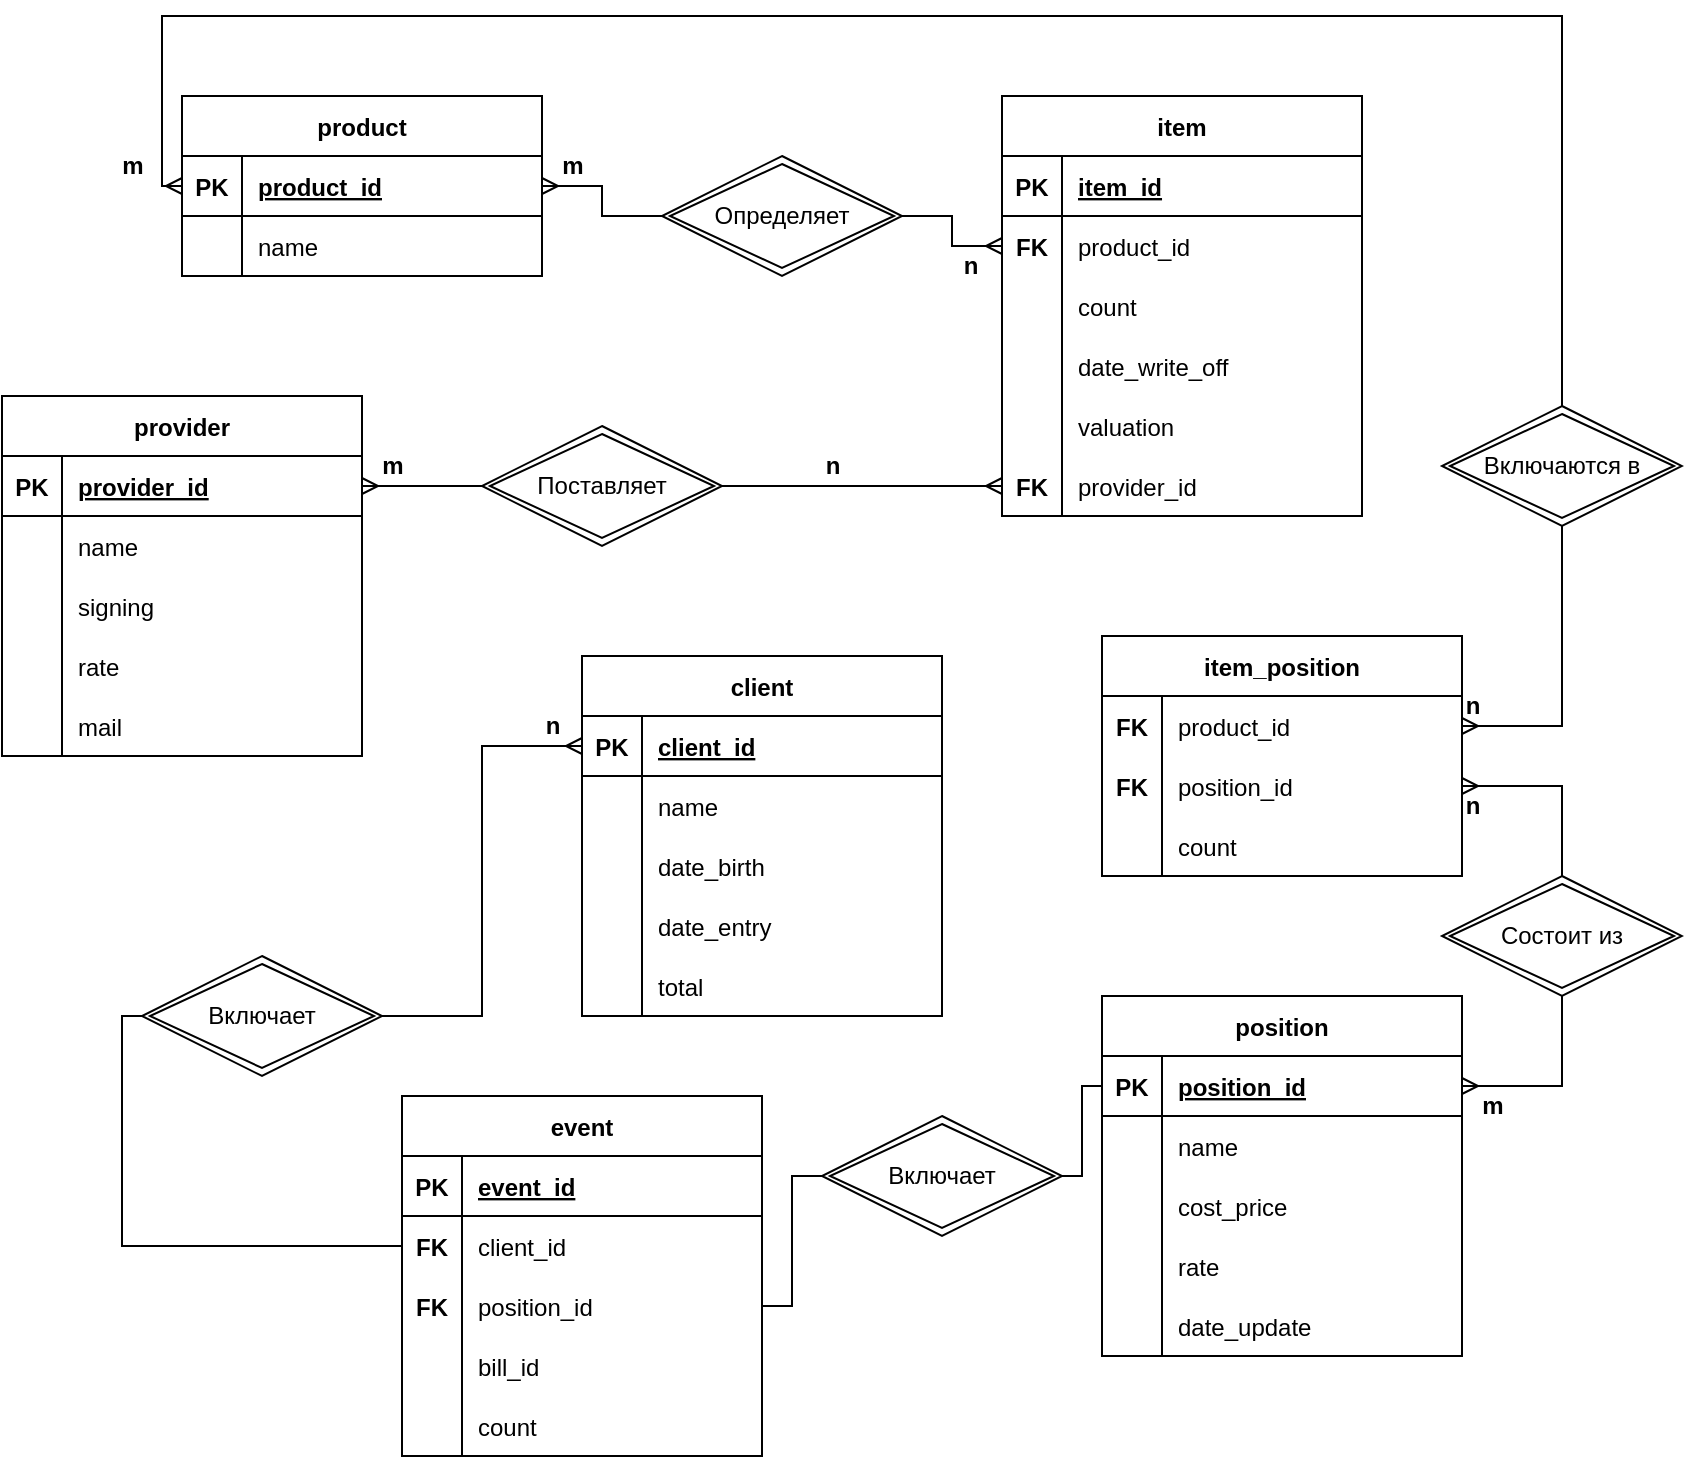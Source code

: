 <mxfile>
    <diagram id="bQkOcbo1eUhBRMFsXfdL" name="Страница 1">
        <mxGraphModel dx="1871" dy="771" grid="1" gridSize="10" guides="1" tooltips="1" connect="1" arrows="1" fold="1" page="1" pageScale="1" pageWidth="827" pageHeight="1169" math="0" shadow="0">
            <root>
                <mxCell id="0"/>
                <mxCell id="1" parent="0"/>
                <mxCell id="TLGC3MU0jZzJKpCpIA_z-28" value="provider" style="shape=table;startSize=30;container=1;collapsible=1;childLayout=tableLayout;fixedRows=1;rowLines=0;fontStyle=1;align=center;resizeLast=1;" parent="1" vertex="1">
                    <mxGeometry x="-70" y="490" width="180" height="180" as="geometry">
                        <mxRectangle x="110" y="340" width="100" height="30" as="alternateBounds"/>
                    </mxGeometry>
                </mxCell>
                <mxCell id="TLGC3MU0jZzJKpCpIA_z-29" value="" style="shape=partialRectangle;collapsible=0;dropTarget=0;pointerEvents=0;fillColor=none;top=0;left=0;bottom=1;right=0;points=[[0,0.5],[1,0.5]];portConstraint=eastwest;" parent="TLGC3MU0jZzJKpCpIA_z-28" vertex="1">
                    <mxGeometry y="30" width="180" height="30" as="geometry"/>
                </mxCell>
                <mxCell id="TLGC3MU0jZzJKpCpIA_z-30" value="PK" style="shape=partialRectangle;connectable=0;fillColor=none;top=0;left=0;bottom=0;right=0;fontStyle=1;overflow=hidden;" parent="TLGC3MU0jZzJKpCpIA_z-29" vertex="1">
                    <mxGeometry width="30" height="30" as="geometry">
                        <mxRectangle width="30" height="30" as="alternateBounds"/>
                    </mxGeometry>
                </mxCell>
                <mxCell id="TLGC3MU0jZzJKpCpIA_z-31" value="provider_id" style="shape=partialRectangle;connectable=0;fillColor=none;top=0;left=0;bottom=0;right=0;align=left;spacingLeft=6;fontStyle=5;overflow=hidden;" parent="TLGC3MU0jZzJKpCpIA_z-29" vertex="1">
                    <mxGeometry x="30" width="150" height="30" as="geometry">
                        <mxRectangle width="150" height="30" as="alternateBounds"/>
                    </mxGeometry>
                </mxCell>
                <mxCell id="TLGC3MU0jZzJKpCpIA_z-32" value="" style="shape=partialRectangle;collapsible=0;dropTarget=0;pointerEvents=0;fillColor=none;top=0;left=0;bottom=0;right=0;points=[[0,0.5],[1,0.5]];portConstraint=eastwest;" parent="TLGC3MU0jZzJKpCpIA_z-28" vertex="1">
                    <mxGeometry y="60" width="180" height="30" as="geometry"/>
                </mxCell>
                <mxCell id="TLGC3MU0jZzJKpCpIA_z-33" value="" style="shape=partialRectangle;connectable=0;fillColor=none;top=0;left=0;bottom=0;right=0;editable=1;overflow=hidden;" parent="TLGC3MU0jZzJKpCpIA_z-32" vertex="1">
                    <mxGeometry width="30" height="30" as="geometry">
                        <mxRectangle width="30" height="30" as="alternateBounds"/>
                    </mxGeometry>
                </mxCell>
                <mxCell id="TLGC3MU0jZzJKpCpIA_z-34" value="name" style="shape=partialRectangle;connectable=0;fillColor=none;top=0;left=0;bottom=0;right=0;align=left;spacingLeft=6;overflow=hidden;" parent="TLGC3MU0jZzJKpCpIA_z-32" vertex="1">
                    <mxGeometry x="30" width="150" height="30" as="geometry">
                        <mxRectangle width="150" height="30" as="alternateBounds"/>
                    </mxGeometry>
                </mxCell>
                <mxCell id="TLGC3MU0jZzJKpCpIA_z-35" value="" style="shape=partialRectangle;collapsible=0;dropTarget=0;pointerEvents=0;fillColor=none;top=0;left=0;bottom=0;right=0;points=[[0,0.5],[1,0.5]];portConstraint=eastwest;" parent="TLGC3MU0jZzJKpCpIA_z-28" vertex="1">
                    <mxGeometry y="90" width="180" height="30" as="geometry"/>
                </mxCell>
                <mxCell id="TLGC3MU0jZzJKpCpIA_z-36" value="" style="shape=partialRectangle;connectable=0;fillColor=none;top=0;left=0;bottom=0;right=0;editable=1;overflow=hidden;" parent="TLGC3MU0jZzJKpCpIA_z-35" vertex="1">
                    <mxGeometry width="30" height="30" as="geometry">
                        <mxRectangle width="30" height="30" as="alternateBounds"/>
                    </mxGeometry>
                </mxCell>
                <mxCell id="TLGC3MU0jZzJKpCpIA_z-37" value="signing" style="shape=partialRectangle;connectable=0;fillColor=none;top=0;left=0;bottom=0;right=0;align=left;spacingLeft=6;overflow=hidden;" parent="TLGC3MU0jZzJKpCpIA_z-35" vertex="1">
                    <mxGeometry x="30" width="150" height="30" as="geometry">
                        <mxRectangle width="150" height="30" as="alternateBounds"/>
                    </mxGeometry>
                </mxCell>
                <mxCell id="TLGC3MU0jZzJKpCpIA_z-38" style="shape=partialRectangle;collapsible=0;dropTarget=0;pointerEvents=0;fillColor=none;top=0;left=0;bottom=0;right=0;points=[[0,0.5],[1,0.5]];portConstraint=eastwest;" parent="TLGC3MU0jZzJKpCpIA_z-28" vertex="1">
                    <mxGeometry y="120" width="180" height="30" as="geometry"/>
                </mxCell>
                <mxCell id="TLGC3MU0jZzJKpCpIA_z-39" style="shape=partialRectangle;connectable=0;fillColor=none;top=0;left=0;bottom=0;right=0;editable=1;overflow=hidden;" parent="TLGC3MU0jZzJKpCpIA_z-38" vertex="1">
                    <mxGeometry width="30" height="30" as="geometry">
                        <mxRectangle width="30" height="30" as="alternateBounds"/>
                    </mxGeometry>
                </mxCell>
                <mxCell id="TLGC3MU0jZzJKpCpIA_z-40" value="rate" style="shape=partialRectangle;connectable=0;fillColor=none;top=0;left=0;bottom=0;right=0;align=left;spacingLeft=6;overflow=hidden;" parent="TLGC3MU0jZzJKpCpIA_z-38" vertex="1">
                    <mxGeometry x="30" width="150" height="30" as="geometry">
                        <mxRectangle width="150" height="30" as="alternateBounds"/>
                    </mxGeometry>
                </mxCell>
                <mxCell id="TLGC3MU0jZzJKpCpIA_z-41" value="" style="shape=partialRectangle;collapsible=0;dropTarget=0;pointerEvents=0;fillColor=none;top=0;left=0;bottom=0;right=0;points=[[0,0.5],[1,0.5]];portConstraint=eastwest;" parent="TLGC3MU0jZzJKpCpIA_z-28" vertex="1">
                    <mxGeometry y="150" width="180" height="30" as="geometry"/>
                </mxCell>
                <mxCell id="TLGC3MU0jZzJKpCpIA_z-42" value="" style="shape=partialRectangle;connectable=0;fillColor=none;top=0;left=0;bottom=0;right=0;editable=1;overflow=hidden;" parent="TLGC3MU0jZzJKpCpIA_z-41" vertex="1">
                    <mxGeometry width="30" height="30" as="geometry">
                        <mxRectangle width="30" height="30" as="alternateBounds"/>
                    </mxGeometry>
                </mxCell>
                <mxCell id="TLGC3MU0jZzJKpCpIA_z-43" value="mail" style="shape=partialRectangle;connectable=0;fillColor=none;top=0;left=0;bottom=0;right=0;align=left;spacingLeft=6;overflow=hidden;" parent="TLGC3MU0jZzJKpCpIA_z-41" vertex="1">
                    <mxGeometry x="30" width="150" height="30" as="geometry">
                        <mxRectangle width="150" height="30" as="alternateBounds"/>
                    </mxGeometry>
                </mxCell>
                <mxCell id="TLGC3MU0jZzJKpCpIA_z-63" value="item" style="shape=table;startSize=30;container=1;collapsible=1;childLayout=tableLayout;fixedRows=1;rowLines=0;fontStyle=1;align=center;resizeLast=1;" parent="1" vertex="1">
                    <mxGeometry x="430" y="340" width="180" height="210" as="geometry">
                        <mxRectangle x="110" y="340" width="100" height="30" as="alternateBounds"/>
                    </mxGeometry>
                </mxCell>
                <mxCell id="TLGC3MU0jZzJKpCpIA_z-64" value="" style="shape=partialRectangle;collapsible=0;dropTarget=0;pointerEvents=0;fillColor=none;top=0;left=0;bottom=1;right=0;points=[[0,0.5],[1,0.5]];portConstraint=eastwest;" parent="TLGC3MU0jZzJKpCpIA_z-63" vertex="1">
                    <mxGeometry y="30" width="180" height="30" as="geometry"/>
                </mxCell>
                <mxCell id="TLGC3MU0jZzJKpCpIA_z-65" value="PK" style="shape=partialRectangle;connectable=0;fillColor=none;top=0;left=0;bottom=0;right=0;fontStyle=1;overflow=hidden;" parent="TLGC3MU0jZzJKpCpIA_z-64" vertex="1">
                    <mxGeometry width="30" height="30" as="geometry">
                        <mxRectangle width="30" height="30" as="alternateBounds"/>
                    </mxGeometry>
                </mxCell>
                <mxCell id="TLGC3MU0jZzJKpCpIA_z-66" value="item_id" style="shape=partialRectangle;connectable=0;fillColor=none;top=0;left=0;bottom=0;right=0;align=left;spacingLeft=6;fontStyle=5;overflow=hidden;" parent="TLGC3MU0jZzJKpCpIA_z-64" vertex="1">
                    <mxGeometry x="30" width="150" height="30" as="geometry">
                        <mxRectangle width="150" height="30" as="alternateBounds"/>
                    </mxGeometry>
                </mxCell>
                <mxCell id="TLGC3MU0jZzJKpCpIA_z-67" value="" style="shape=partialRectangle;collapsible=0;dropTarget=0;pointerEvents=0;fillColor=none;top=0;left=0;bottom=0;right=0;points=[[0,0.5],[1,0.5]];portConstraint=eastwest;" parent="TLGC3MU0jZzJKpCpIA_z-63" vertex="1">
                    <mxGeometry y="60" width="180" height="30" as="geometry"/>
                </mxCell>
                <mxCell id="TLGC3MU0jZzJKpCpIA_z-68" value="FK" style="shape=partialRectangle;connectable=0;fillColor=none;top=0;left=0;bottom=0;right=0;editable=1;overflow=hidden;fontStyle=1" parent="TLGC3MU0jZzJKpCpIA_z-67" vertex="1">
                    <mxGeometry width="30" height="30" as="geometry">
                        <mxRectangle width="30" height="30" as="alternateBounds"/>
                    </mxGeometry>
                </mxCell>
                <mxCell id="TLGC3MU0jZzJKpCpIA_z-69" value="product_id" style="shape=partialRectangle;connectable=0;fillColor=none;top=0;left=0;bottom=0;right=0;align=left;spacingLeft=6;overflow=hidden;" parent="TLGC3MU0jZzJKpCpIA_z-67" vertex="1">
                    <mxGeometry x="30" width="150" height="30" as="geometry">
                        <mxRectangle width="150" height="30" as="alternateBounds"/>
                    </mxGeometry>
                </mxCell>
                <mxCell id="TLGC3MU0jZzJKpCpIA_z-70" value="" style="shape=partialRectangle;collapsible=0;dropTarget=0;pointerEvents=0;fillColor=none;top=0;left=0;bottom=0;right=0;points=[[0,0.5],[1,0.5]];portConstraint=eastwest;" parent="TLGC3MU0jZzJKpCpIA_z-63" vertex="1">
                    <mxGeometry y="90" width="180" height="30" as="geometry"/>
                </mxCell>
                <mxCell id="TLGC3MU0jZzJKpCpIA_z-71" value="" style="shape=partialRectangle;connectable=0;fillColor=none;top=0;left=0;bottom=0;right=0;editable=1;overflow=hidden;" parent="TLGC3MU0jZzJKpCpIA_z-70" vertex="1">
                    <mxGeometry width="30" height="30" as="geometry">
                        <mxRectangle width="30" height="30" as="alternateBounds"/>
                    </mxGeometry>
                </mxCell>
                <mxCell id="TLGC3MU0jZzJKpCpIA_z-72" value="count" style="shape=partialRectangle;connectable=0;fillColor=none;top=0;left=0;bottom=0;right=0;align=left;spacingLeft=6;overflow=hidden;" parent="TLGC3MU0jZzJKpCpIA_z-70" vertex="1">
                    <mxGeometry x="30" width="150" height="30" as="geometry">
                        <mxRectangle width="150" height="30" as="alternateBounds"/>
                    </mxGeometry>
                </mxCell>
                <mxCell id="TLGC3MU0jZzJKpCpIA_z-73" style="shape=partialRectangle;collapsible=0;dropTarget=0;pointerEvents=0;fillColor=none;top=0;left=0;bottom=0;right=0;points=[[0,0.5],[1,0.5]];portConstraint=eastwest;" parent="TLGC3MU0jZzJKpCpIA_z-63" vertex="1">
                    <mxGeometry y="120" width="180" height="30" as="geometry"/>
                </mxCell>
                <mxCell id="TLGC3MU0jZzJKpCpIA_z-74" style="shape=partialRectangle;connectable=0;fillColor=none;top=0;left=0;bottom=0;right=0;editable=1;overflow=hidden;" parent="TLGC3MU0jZzJKpCpIA_z-73" vertex="1">
                    <mxGeometry width="30" height="30" as="geometry">
                        <mxRectangle width="30" height="30" as="alternateBounds"/>
                    </mxGeometry>
                </mxCell>
                <mxCell id="TLGC3MU0jZzJKpCpIA_z-75" value="date_write_off" style="shape=partialRectangle;connectable=0;fillColor=none;top=0;left=0;bottom=0;right=0;align=left;spacingLeft=6;overflow=hidden;" parent="TLGC3MU0jZzJKpCpIA_z-73" vertex="1">
                    <mxGeometry x="30" width="150" height="30" as="geometry">
                        <mxRectangle width="150" height="30" as="alternateBounds"/>
                    </mxGeometry>
                </mxCell>
                <mxCell id="TLGC3MU0jZzJKpCpIA_z-76" value="" style="shape=partialRectangle;collapsible=0;dropTarget=0;pointerEvents=0;fillColor=none;top=0;left=0;bottom=0;right=0;points=[[0,0.5],[1,0.5]];portConstraint=eastwest;" parent="TLGC3MU0jZzJKpCpIA_z-63" vertex="1">
                    <mxGeometry y="150" width="180" height="30" as="geometry"/>
                </mxCell>
                <mxCell id="TLGC3MU0jZzJKpCpIA_z-77" value="" style="shape=partialRectangle;connectable=0;fillColor=none;top=0;left=0;bottom=0;right=0;editable=1;overflow=hidden;" parent="TLGC3MU0jZzJKpCpIA_z-76" vertex="1">
                    <mxGeometry width="30" height="30" as="geometry">
                        <mxRectangle width="30" height="30" as="alternateBounds"/>
                    </mxGeometry>
                </mxCell>
                <mxCell id="TLGC3MU0jZzJKpCpIA_z-78" value="valuation" style="shape=partialRectangle;connectable=0;fillColor=none;top=0;left=0;bottom=0;right=0;align=left;spacingLeft=6;overflow=hidden;" parent="TLGC3MU0jZzJKpCpIA_z-76" vertex="1">
                    <mxGeometry x="30" width="150" height="30" as="geometry">
                        <mxRectangle width="150" height="30" as="alternateBounds"/>
                    </mxGeometry>
                </mxCell>
                <mxCell id="TLGC3MU0jZzJKpCpIA_z-79" value="" style="shape=partialRectangle;collapsible=0;dropTarget=0;pointerEvents=0;fillColor=none;top=0;left=0;bottom=0;right=0;points=[[0,0.5],[1,0.5]];portConstraint=eastwest;" parent="TLGC3MU0jZzJKpCpIA_z-63" vertex="1">
                    <mxGeometry y="180" width="180" height="30" as="geometry"/>
                </mxCell>
                <mxCell id="TLGC3MU0jZzJKpCpIA_z-80" value="FK" style="shape=partialRectangle;connectable=0;fillColor=none;top=0;left=0;bottom=0;right=0;editable=1;overflow=hidden;fontStyle=1" parent="TLGC3MU0jZzJKpCpIA_z-79" vertex="1">
                    <mxGeometry width="30" height="30" as="geometry">
                        <mxRectangle width="30" height="30" as="alternateBounds"/>
                    </mxGeometry>
                </mxCell>
                <mxCell id="TLGC3MU0jZzJKpCpIA_z-81" value="provider_id" style="shape=partialRectangle;connectable=0;fillColor=none;top=0;left=0;bottom=0;right=0;align=left;spacingLeft=6;overflow=hidden;" parent="TLGC3MU0jZzJKpCpIA_z-79" vertex="1">
                    <mxGeometry x="30" width="150" height="30" as="geometry">
                        <mxRectangle width="150" height="30" as="alternateBounds"/>
                    </mxGeometry>
                </mxCell>
                <mxCell id="TLGC3MU0jZzJKpCpIA_z-132" value="&lt;b&gt;m&lt;/b&gt;" style="text;html=1;align=center;verticalAlign=middle;resizable=0;points=[];autosize=1;strokeColor=none;fillColor=none;" parent="1" vertex="1">
                    <mxGeometry x="110" y="510" width="30" height="30" as="geometry"/>
                </mxCell>
                <mxCell id="TLGC3MU0jZzJKpCpIA_z-134" value="&lt;b&gt;n&lt;/b&gt;" style="text;html=1;align=center;verticalAlign=middle;resizable=0;points=[];autosize=1;strokeColor=none;fillColor=none;" parent="1" vertex="1">
                    <mxGeometry x="330" y="510" width="30" height="30" as="geometry"/>
                </mxCell>
                <mxCell id="TLGC3MU0jZzJKpCpIA_z-141" value="&lt;b&gt;m&lt;/b&gt;" style="text;html=1;align=center;verticalAlign=middle;resizable=0;points=[];autosize=1;strokeColor=none;fillColor=none;" parent="1" vertex="1">
                    <mxGeometry x="-20" y="360" width="30" height="30" as="geometry"/>
                </mxCell>
                <mxCell id="JeyGf22ZOOzT0WXtTt2H-28" value="" style="edgeStyle=orthogonalEdgeStyle;fontSize=12;html=1;endArrow=ERmany;startArrow=none;rounded=0;entryX=1;entryY=0.5;entryDx=0;entryDy=0;exitX=0.5;exitY=0;exitDx=0;exitDy=0;" parent="1" source="JeyGf22ZOOzT0WXtTt2H-31" target="MkS4sYLqp5jaAVMHFvUA-5" edge="1">
                    <mxGeometry width="100" height="100" relative="1" as="geometry">
                        <mxPoint x="690" y="730" as="sourcePoint"/>
                        <mxPoint x="180" y="680" as="targetPoint"/>
                    </mxGeometry>
                </mxCell>
                <mxCell id="JeyGf22ZOOzT0WXtTt2H-30" value="" style="edgeStyle=orthogonalEdgeStyle;fontSize=12;html=1;endArrow=none;startArrow=ERmany;rounded=0;entryX=0.5;entryY=1;entryDx=0;entryDy=0;exitX=1;exitY=0.5;exitDx=0;exitDy=0;" parent="1" source="MkS4sYLqp5jaAVMHFvUA-12" target="JeyGf22ZOOzT0WXtTt2H-31" edge="1">
                    <mxGeometry width="100" height="100" relative="1" as="geometry">
                        <mxPoint x="390" y="845" as="sourcePoint"/>
                        <mxPoint x="690" y="790" as="targetPoint"/>
                    </mxGeometry>
                </mxCell>
                <mxCell id="JeyGf22ZOOzT0WXtTt2H-31" value="Состоит из" style="shape=rhombus;double=1;perimeter=rhombusPerimeter;whiteSpace=wrap;html=1;align=center;" parent="1" vertex="1">
                    <mxGeometry x="650" y="730" width="120" height="60" as="geometry"/>
                </mxCell>
                <mxCell id="JeyGf22ZOOzT0WXtTt2H-33" value="&lt;b&gt;n&lt;/b&gt;" style="text;html=1;align=center;verticalAlign=middle;resizable=0;points=[];autosize=1;strokeColor=none;fillColor=none;" parent="1" vertex="1">
                    <mxGeometry x="650" y="680" width="30" height="30" as="geometry"/>
                </mxCell>
                <mxCell id="JeyGf22ZOOzT0WXtTt2H-34" value="&lt;b&gt;m&lt;/b&gt;" style="text;html=1;align=center;verticalAlign=middle;resizable=0;points=[];autosize=1;strokeColor=none;fillColor=none;" parent="1" vertex="1">
                    <mxGeometry x="660" y="830" width="30" height="30" as="geometry"/>
                </mxCell>
                <mxCell id="JeyGf22ZOOzT0WXtTt2H-37" value="" style="edgeStyle=entityRelationEdgeStyle;fontSize=12;html=1;endArrow=ERmany;startArrow=none;rounded=0;entryX=0;entryY=0.5;entryDx=0;entryDy=0;" parent="1" source="JeyGf22ZOOzT0WXtTt2H-36" target="TLGC3MU0jZzJKpCpIA_z-79" edge="1">
                    <mxGeometry width="100" height="100" relative="1" as="geometry">
                        <mxPoint x="310" y="700" as="sourcePoint"/>
                        <mxPoint x="410" y="600" as="targetPoint"/>
                    </mxGeometry>
                </mxCell>
                <mxCell id="JeyGf22ZOOzT0WXtTt2H-36" value="Поставляет" style="shape=rhombus;double=1;perimeter=rhombusPerimeter;whiteSpace=wrap;html=1;align=center;" parent="1" vertex="1">
                    <mxGeometry x="170" y="505" width="120" height="60" as="geometry"/>
                </mxCell>
                <mxCell id="JeyGf22ZOOzT0WXtTt2H-38" value="" style="edgeStyle=entityRelationEdgeStyle;fontSize=12;html=1;endArrow=none;startArrow=ERmany;rounded=0;entryX=0;entryY=0.5;entryDx=0;entryDy=0;" parent="1" source="TLGC3MU0jZzJKpCpIA_z-29" target="JeyGf22ZOOzT0WXtTt2H-36" edge="1">
                    <mxGeometry width="100" height="100" relative="1" as="geometry">
                        <mxPoint x="110.0" y="535" as="sourcePoint"/>
                        <mxPoint x="360.0" y="535" as="targetPoint"/>
                    </mxGeometry>
                </mxCell>
                <mxCell id="JeyGf22ZOOzT0WXtTt2H-39" value="" style="edgeStyle=orthogonalEdgeStyle;fontSize=12;html=1;endArrow=ERmany;startArrow=none;rounded=0;exitX=0.5;exitY=0;exitDx=0;exitDy=0;entryX=0;entryY=0.5;entryDx=0;entryDy=0;" parent="1" source="JeyGf22ZOOzT0WXtTt2H-41" target="3" edge="1">
                    <mxGeometry width="100" height="100" relative="1" as="geometry">
                        <mxPoint x="530" y="750" as="sourcePoint"/>
                        <mxPoint x="630" y="650" as="targetPoint"/>
                        <Array as="points">
                            <mxPoint x="710" y="300"/>
                            <mxPoint x="10" y="300"/>
                            <mxPoint x="10" y="385"/>
                        </Array>
                    </mxGeometry>
                </mxCell>
                <mxCell id="JeyGf22ZOOzT0WXtTt2H-41" value="Включаются в" style="shape=rhombus;double=1;perimeter=rhombusPerimeter;whiteSpace=wrap;html=1;align=center;" parent="1" vertex="1">
                    <mxGeometry x="650" y="495" width="120" height="60" as="geometry"/>
                </mxCell>
                <mxCell id="JeyGf22ZOOzT0WXtTt2H-43" value="" style="edgeStyle=orthogonalEdgeStyle;fontSize=12;html=1;endArrow=none;startArrow=ERmany;rounded=0;exitX=1;exitY=0.5;exitDx=0;exitDy=0;entryX=0.5;entryY=1;entryDx=0;entryDy=0;" parent="1" source="MkS4sYLqp5jaAVMHFvUA-2" target="JeyGf22ZOOzT0WXtTt2H-41" edge="1">
                    <mxGeometry width="100" height="100" relative="1" as="geometry">
                        <mxPoint x="580" y="665" as="sourcePoint"/>
                        <mxPoint x="250" y="395" as="targetPoint"/>
                        <Array as="points">
                            <mxPoint x="710" y="655"/>
                        </Array>
                    </mxGeometry>
                </mxCell>
                <mxCell id="JeyGf22ZOOzT0WXtTt2H-45" value="client" style="shape=table;startSize=30;container=1;collapsible=1;childLayout=tableLayout;fixedRows=1;rowLines=0;fontStyle=1;align=center;resizeLast=1;" parent="1" vertex="1">
                    <mxGeometry x="220" y="620" width="180" height="180" as="geometry">
                        <mxRectangle x="110" y="340" width="100" height="30" as="alternateBounds"/>
                    </mxGeometry>
                </mxCell>
                <mxCell id="JeyGf22ZOOzT0WXtTt2H-46" value="" style="shape=partialRectangle;collapsible=0;dropTarget=0;pointerEvents=0;fillColor=none;top=0;left=0;bottom=1;right=0;points=[[0,0.5],[1,0.5]];portConstraint=eastwest;" parent="JeyGf22ZOOzT0WXtTt2H-45" vertex="1">
                    <mxGeometry y="30" width="180" height="30" as="geometry"/>
                </mxCell>
                <mxCell id="JeyGf22ZOOzT0WXtTt2H-47" value="PK" style="shape=partialRectangle;connectable=0;fillColor=none;top=0;left=0;bottom=0;right=0;fontStyle=1;overflow=hidden;" parent="JeyGf22ZOOzT0WXtTt2H-46" vertex="1">
                    <mxGeometry width="30" height="30" as="geometry">
                        <mxRectangle width="30" height="30" as="alternateBounds"/>
                    </mxGeometry>
                </mxCell>
                <mxCell id="JeyGf22ZOOzT0WXtTt2H-48" value="client_id" style="shape=partialRectangle;connectable=0;fillColor=none;top=0;left=0;bottom=0;right=0;align=left;spacingLeft=6;fontStyle=5;overflow=hidden;" parent="JeyGf22ZOOzT0WXtTt2H-46" vertex="1">
                    <mxGeometry x="30" width="150" height="30" as="geometry">
                        <mxRectangle width="150" height="30" as="alternateBounds"/>
                    </mxGeometry>
                </mxCell>
                <mxCell id="JeyGf22ZOOzT0WXtTt2H-49" value="" style="shape=partialRectangle;collapsible=0;dropTarget=0;pointerEvents=0;fillColor=none;top=0;left=0;bottom=0;right=0;points=[[0,0.5],[1,0.5]];portConstraint=eastwest;" parent="JeyGf22ZOOzT0WXtTt2H-45" vertex="1">
                    <mxGeometry y="60" width="180" height="30" as="geometry"/>
                </mxCell>
                <mxCell id="JeyGf22ZOOzT0WXtTt2H-50" value="" style="shape=partialRectangle;connectable=0;fillColor=none;top=0;left=0;bottom=0;right=0;editable=1;overflow=hidden;" parent="JeyGf22ZOOzT0WXtTt2H-49" vertex="1">
                    <mxGeometry width="30" height="30" as="geometry">
                        <mxRectangle width="30" height="30" as="alternateBounds"/>
                    </mxGeometry>
                </mxCell>
                <mxCell id="JeyGf22ZOOzT0WXtTt2H-51" value="name" style="shape=partialRectangle;connectable=0;fillColor=none;top=0;left=0;bottom=0;right=0;align=left;spacingLeft=6;overflow=hidden;" parent="JeyGf22ZOOzT0WXtTt2H-49" vertex="1">
                    <mxGeometry x="30" width="150" height="30" as="geometry">
                        <mxRectangle width="150" height="30" as="alternateBounds"/>
                    </mxGeometry>
                </mxCell>
                <mxCell id="JeyGf22ZOOzT0WXtTt2H-52" value="" style="shape=partialRectangle;collapsible=0;dropTarget=0;pointerEvents=0;fillColor=none;top=0;left=0;bottom=0;right=0;points=[[0,0.5],[1,0.5]];portConstraint=eastwest;" parent="JeyGf22ZOOzT0WXtTt2H-45" vertex="1">
                    <mxGeometry y="90" width="180" height="30" as="geometry"/>
                </mxCell>
                <mxCell id="JeyGf22ZOOzT0WXtTt2H-53" value="" style="shape=partialRectangle;connectable=0;fillColor=none;top=0;left=0;bottom=0;right=0;editable=1;overflow=hidden;" parent="JeyGf22ZOOzT0WXtTt2H-52" vertex="1">
                    <mxGeometry width="30" height="30" as="geometry">
                        <mxRectangle width="30" height="30" as="alternateBounds"/>
                    </mxGeometry>
                </mxCell>
                <mxCell id="JeyGf22ZOOzT0WXtTt2H-54" value="date_birth" style="shape=partialRectangle;connectable=0;fillColor=none;top=0;left=0;bottom=0;right=0;align=left;spacingLeft=6;overflow=hidden;" parent="JeyGf22ZOOzT0WXtTt2H-52" vertex="1">
                    <mxGeometry x="30" width="150" height="30" as="geometry">
                        <mxRectangle width="150" height="30" as="alternateBounds"/>
                    </mxGeometry>
                </mxCell>
                <mxCell id="JeyGf22ZOOzT0WXtTt2H-55" style="shape=partialRectangle;collapsible=0;dropTarget=0;pointerEvents=0;fillColor=none;top=0;left=0;bottom=0;right=0;points=[[0,0.5],[1,0.5]];portConstraint=eastwest;" parent="JeyGf22ZOOzT0WXtTt2H-45" vertex="1">
                    <mxGeometry y="120" width="180" height="30" as="geometry"/>
                </mxCell>
                <mxCell id="JeyGf22ZOOzT0WXtTt2H-56" style="shape=partialRectangle;connectable=0;fillColor=none;top=0;left=0;bottom=0;right=0;editable=1;overflow=hidden;" parent="JeyGf22ZOOzT0WXtTt2H-55" vertex="1">
                    <mxGeometry width="30" height="30" as="geometry">
                        <mxRectangle width="30" height="30" as="alternateBounds"/>
                    </mxGeometry>
                </mxCell>
                <mxCell id="JeyGf22ZOOzT0WXtTt2H-57" value="date_entry" style="shape=partialRectangle;connectable=0;fillColor=none;top=0;left=0;bottom=0;right=0;align=left;spacingLeft=6;overflow=hidden;" parent="JeyGf22ZOOzT0WXtTt2H-55" vertex="1">
                    <mxGeometry x="30" width="150" height="30" as="geometry">
                        <mxRectangle width="150" height="30" as="alternateBounds"/>
                    </mxGeometry>
                </mxCell>
                <mxCell id="JeyGf22ZOOzT0WXtTt2H-58" value="" style="shape=partialRectangle;collapsible=0;dropTarget=0;pointerEvents=0;fillColor=none;top=0;left=0;bottom=0;right=0;points=[[0,0.5],[1,0.5]];portConstraint=eastwest;" parent="JeyGf22ZOOzT0WXtTt2H-45" vertex="1">
                    <mxGeometry y="150" width="180" height="30" as="geometry"/>
                </mxCell>
                <mxCell id="JeyGf22ZOOzT0WXtTt2H-59" value="" style="shape=partialRectangle;connectable=0;fillColor=none;top=0;left=0;bottom=0;right=0;editable=1;overflow=hidden;" parent="JeyGf22ZOOzT0WXtTt2H-58" vertex="1">
                    <mxGeometry width="30" height="30" as="geometry">
                        <mxRectangle width="30" height="30" as="alternateBounds"/>
                    </mxGeometry>
                </mxCell>
                <mxCell id="JeyGf22ZOOzT0WXtTt2H-60" value="total" style="shape=partialRectangle;connectable=0;fillColor=none;top=0;left=0;bottom=0;right=0;align=left;spacingLeft=6;overflow=hidden;" parent="JeyGf22ZOOzT0WXtTt2H-58" vertex="1">
                    <mxGeometry x="30" width="150" height="30" as="geometry">
                        <mxRectangle width="150" height="30" as="alternateBounds"/>
                    </mxGeometry>
                </mxCell>
                <mxCell id="JeyGf22ZOOzT0WXtTt2H-61" value="event" style="shape=table;startSize=30;container=1;collapsible=1;childLayout=tableLayout;fixedRows=1;rowLines=0;fontStyle=1;align=center;resizeLast=1;" parent="1" vertex="1">
                    <mxGeometry x="130" y="840" width="180" height="180" as="geometry">
                        <mxRectangle x="110" y="340" width="100" height="30" as="alternateBounds"/>
                    </mxGeometry>
                </mxCell>
                <mxCell id="JeyGf22ZOOzT0WXtTt2H-62" value="" style="shape=partialRectangle;collapsible=0;dropTarget=0;pointerEvents=0;fillColor=none;top=0;left=0;bottom=1;right=0;points=[[0,0.5],[1,0.5]];portConstraint=eastwest;" parent="JeyGf22ZOOzT0WXtTt2H-61" vertex="1">
                    <mxGeometry y="30" width="180" height="30" as="geometry"/>
                </mxCell>
                <mxCell id="JeyGf22ZOOzT0WXtTt2H-63" value="PK" style="shape=partialRectangle;connectable=0;fillColor=none;top=0;left=0;bottom=0;right=0;fontStyle=1;overflow=hidden;" parent="JeyGf22ZOOzT0WXtTt2H-62" vertex="1">
                    <mxGeometry width="30" height="30" as="geometry">
                        <mxRectangle width="30" height="30" as="alternateBounds"/>
                    </mxGeometry>
                </mxCell>
                <mxCell id="JeyGf22ZOOzT0WXtTt2H-64" value="event_id" style="shape=partialRectangle;connectable=0;fillColor=none;top=0;left=0;bottom=0;right=0;align=left;spacingLeft=6;fontStyle=5;overflow=hidden;" parent="JeyGf22ZOOzT0WXtTt2H-62" vertex="1">
                    <mxGeometry x="30" width="150" height="30" as="geometry">
                        <mxRectangle width="150" height="30" as="alternateBounds"/>
                    </mxGeometry>
                </mxCell>
                <mxCell id="JeyGf22ZOOzT0WXtTt2H-65" value="" style="shape=partialRectangle;collapsible=0;dropTarget=0;pointerEvents=0;fillColor=none;top=0;left=0;bottom=0;right=0;points=[[0,0.5],[1,0.5]];portConstraint=eastwest;" parent="JeyGf22ZOOzT0WXtTt2H-61" vertex="1">
                    <mxGeometry y="60" width="180" height="30" as="geometry"/>
                </mxCell>
                <mxCell id="JeyGf22ZOOzT0WXtTt2H-66" value="FK" style="shape=partialRectangle;connectable=0;fillColor=none;top=0;left=0;bottom=0;right=0;editable=1;overflow=hidden;fontStyle=1" parent="JeyGf22ZOOzT0WXtTt2H-65" vertex="1">
                    <mxGeometry width="30" height="30" as="geometry">
                        <mxRectangle width="30" height="30" as="alternateBounds"/>
                    </mxGeometry>
                </mxCell>
                <mxCell id="JeyGf22ZOOzT0WXtTt2H-67" value="client_id" style="shape=partialRectangle;connectable=0;fillColor=none;top=0;left=0;bottom=0;right=0;align=left;spacingLeft=6;overflow=hidden;" parent="JeyGf22ZOOzT0WXtTt2H-65" vertex="1">
                    <mxGeometry x="30" width="150" height="30" as="geometry">
                        <mxRectangle width="150" height="30" as="alternateBounds"/>
                    </mxGeometry>
                </mxCell>
                <mxCell id="JeyGf22ZOOzT0WXtTt2H-68" value="" style="shape=partialRectangle;collapsible=0;dropTarget=0;pointerEvents=0;fillColor=none;top=0;left=0;bottom=0;right=0;points=[[0,0.5],[1,0.5]];portConstraint=eastwest;" parent="JeyGf22ZOOzT0WXtTt2H-61" vertex="1">
                    <mxGeometry y="90" width="180" height="30" as="geometry"/>
                </mxCell>
                <mxCell id="JeyGf22ZOOzT0WXtTt2H-69" value="FK" style="shape=partialRectangle;connectable=0;fillColor=none;top=0;left=0;bottom=0;right=0;editable=1;overflow=hidden;fontStyle=1" parent="JeyGf22ZOOzT0WXtTt2H-68" vertex="1">
                    <mxGeometry width="30" height="30" as="geometry">
                        <mxRectangle width="30" height="30" as="alternateBounds"/>
                    </mxGeometry>
                </mxCell>
                <mxCell id="JeyGf22ZOOzT0WXtTt2H-70" value="position_id" style="shape=partialRectangle;connectable=0;fillColor=none;top=0;left=0;bottom=0;right=0;align=left;spacingLeft=6;overflow=hidden;" parent="JeyGf22ZOOzT0WXtTt2H-68" vertex="1">
                    <mxGeometry x="30" width="150" height="30" as="geometry">
                        <mxRectangle width="150" height="30" as="alternateBounds"/>
                    </mxGeometry>
                </mxCell>
                <mxCell id="JeyGf22ZOOzT0WXtTt2H-74" value="" style="shape=partialRectangle;collapsible=0;dropTarget=0;pointerEvents=0;fillColor=none;top=0;left=0;bottom=0;right=0;points=[[0,0.5],[1,0.5]];portConstraint=eastwest;" parent="JeyGf22ZOOzT0WXtTt2H-61" vertex="1">
                    <mxGeometry y="120" width="180" height="30" as="geometry"/>
                </mxCell>
                <mxCell id="JeyGf22ZOOzT0WXtTt2H-75" value="" style="shape=partialRectangle;connectable=0;fillColor=none;top=0;left=0;bottom=0;right=0;editable=1;overflow=hidden;" parent="JeyGf22ZOOzT0WXtTt2H-74" vertex="1">
                    <mxGeometry width="30" height="30" as="geometry">
                        <mxRectangle width="30" height="30" as="alternateBounds"/>
                    </mxGeometry>
                </mxCell>
                <mxCell id="JeyGf22ZOOzT0WXtTt2H-76" value="bill_id" style="shape=partialRectangle;connectable=0;fillColor=none;top=0;left=0;bottom=0;right=0;align=left;spacingLeft=6;overflow=hidden;" parent="JeyGf22ZOOzT0WXtTt2H-74" vertex="1">
                    <mxGeometry x="30" width="150" height="30" as="geometry">
                        <mxRectangle width="150" height="30" as="alternateBounds"/>
                    </mxGeometry>
                </mxCell>
                <mxCell id="23" value="" style="shape=partialRectangle;collapsible=0;dropTarget=0;pointerEvents=0;fillColor=none;top=0;left=0;bottom=0;right=0;points=[[0,0.5],[1,0.5]];portConstraint=eastwest;" vertex="1" parent="JeyGf22ZOOzT0WXtTt2H-61">
                    <mxGeometry y="150" width="180" height="30" as="geometry"/>
                </mxCell>
                <mxCell id="24" value="" style="shape=partialRectangle;connectable=0;fillColor=none;top=0;left=0;bottom=0;right=0;editable=1;overflow=hidden;fontStyle=1" vertex="1" parent="23">
                    <mxGeometry width="30" height="30" as="geometry">
                        <mxRectangle width="30" height="30" as="alternateBounds"/>
                    </mxGeometry>
                </mxCell>
                <mxCell id="25" value="count" style="shape=partialRectangle;connectable=0;fillColor=none;top=0;left=0;bottom=0;right=0;align=left;spacingLeft=6;overflow=hidden;" vertex="1" parent="23">
                    <mxGeometry x="30" width="150" height="30" as="geometry">
                        <mxRectangle width="150" height="30" as="alternateBounds"/>
                    </mxGeometry>
                </mxCell>
                <mxCell id="JeyGf22ZOOzT0WXtTt2H-78" value="" style="edgeStyle=orthogonalEdgeStyle;fontSize=12;html=1;endArrow=ERmany;rounded=0;exitX=1;exitY=0.5;exitDx=0;exitDy=0;startArrow=none;entryX=0;entryY=0.5;entryDx=0;entryDy=0;" parent="1" source="JeyGf22ZOOzT0WXtTt2H-103" target="JeyGf22ZOOzT0WXtTt2H-46" edge="1">
                    <mxGeometry width="100" height="100" relative="1" as="geometry">
                        <mxPoint x="150" y="840" as="sourcePoint"/>
                        <mxPoint x="-90" y="830" as="targetPoint"/>
                    </mxGeometry>
                </mxCell>
                <mxCell id="JeyGf22ZOOzT0WXtTt2H-82" value="" style="endArrow=none;html=1;rounded=0;entryX=0;entryY=0.5;entryDx=0;entryDy=0;edgeStyle=orthogonalEdgeStyle;startArrow=none;exitX=1;exitY=0.5;exitDx=0;exitDy=0;" parent="1" source="JeyGf22ZOOzT0WXtTt2H-83" target="MkS4sYLqp5jaAVMHFvUA-12" edge="1">
                    <mxGeometry relative="1" as="geometry">
                        <mxPoint x="570" y="1090" as="sourcePoint"/>
                        <mxPoint x="690" y="845" as="targetPoint"/>
                    </mxGeometry>
                </mxCell>
                <mxCell id="JeyGf22ZOOzT0WXtTt2H-83" value="Включает" style="shape=rhombus;double=1;perimeter=rhombusPerimeter;whiteSpace=wrap;html=1;align=center;" parent="1" vertex="1">
                    <mxGeometry x="340" y="850" width="120" height="60" as="geometry"/>
                </mxCell>
                <mxCell id="JeyGf22ZOOzT0WXtTt2H-84" value="" style="endArrow=none;html=1;rounded=0;exitX=1;exitY=0.5;exitDx=0;exitDy=0;entryX=0;entryY=0.5;entryDx=0;entryDy=0;edgeStyle=orthogonalEdgeStyle;" parent="1" source="JeyGf22ZOOzT0WXtTt2H-68" target="JeyGf22ZOOzT0WXtTt2H-83" edge="1">
                    <mxGeometry relative="1" as="geometry">
                        <mxPoint x="340" y="915" as="sourcePoint"/>
                        <mxPoint x="690" y="845" as="targetPoint"/>
                    </mxGeometry>
                </mxCell>
                <mxCell id="JeyGf22ZOOzT0WXtTt2H-103" value="Включает" style="shape=rhombus;double=1;perimeter=rhombusPerimeter;whiteSpace=wrap;html=1;align=center;" parent="1" vertex="1">
                    <mxGeometry y="770" width="120" height="60" as="geometry"/>
                </mxCell>
                <mxCell id="JeyGf22ZOOzT0WXtTt2H-104" value="" style="edgeStyle=orthogonalEdgeStyle;fontSize=12;html=1;endArrow=none;rounded=0;exitX=0;exitY=0.5;exitDx=0;exitDy=0;entryX=0;entryY=0.5;entryDx=0;entryDy=0;" parent="1" source="JeyGf22ZOOzT0WXtTt2H-65" target="JeyGf22ZOOzT0WXtTt2H-103" edge="1">
                    <mxGeometry width="100" height="100" relative="1" as="geometry">
                        <mxPoint x="-110" y="1020" as="sourcePoint"/>
                        <mxPoint x="20" y="870" as="targetPoint"/>
                    </mxGeometry>
                </mxCell>
                <mxCell id="JeyGf22ZOOzT0WXtTt2H-105" value="&lt;b&gt;n&lt;/b&gt;" style="text;html=1;align=center;verticalAlign=middle;resizable=0;points=[];autosize=1;strokeColor=none;fillColor=none;" parent="1" vertex="1">
                    <mxGeometry x="190" y="640" width="30" height="30" as="geometry"/>
                </mxCell>
                <mxCell id="MkS4sYLqp5jaAVMHFvUA-1" value="item_position" style="shape=table;startSize=30;container=1;collapsible=1;childLayout=tableLayout;fixedRows=1;rowLines=0;fontStyle=1;align=center;resizeLast=1;" parent="1" vertex="1">
                    <mxGeometry x="480" y="610" width="180" height="120" as="geometry">
                        <mxRectangle x="110" y="340" width="100" height="30" as="alternateBounds"/>
                    </mxGeometry>
                </mxCell>
                <mxCell id="MkS4sYLqp5jaAVMHFvUA-2" value="" style="shape=partialRectangle;collapsible=0;dropTarget=0;pointerEvents=0;fillColor=none;top=0;left=0;bottom=0;right=0;points=[[0,0.5],[1,0.5]];portConstraint=eastwest;" parent="MkS4sYLqp5jaAVMHFvUA-1" vertex="1">
                    <mxGeometry y="30" width="180" height="30" as="geometry"/>
                </mxCell>
                <mxCell id="MkS4sYLqp5jaAVMHFvUA-3" value="FK" style="shape=partialRectangle;connectable=0;fillColor=none;top=0;left=0;bottom=0;right=0;editable=1;overflow=hidden;fontStyle=1" parent="MkS4sYLqp5jaAVMHFvUA-2" vertex="1">
                    <mxGeometry width="30" height="30" as="geometry">
                        <mxRectangle width="30" height="30" as="alternateBounds"/>
                    </mxGeometry>
                </mxCell>
                <mxCell id="MkS4sYLqp5jaAVMHFvUA-4" value="product_id" style="shape=partialRectangle;connectable=0;fillColor=none;top=0;left=0;bottom=0;right=0;align=left;spacingLeft=6;overflow=hidden;" parent="MkS4sYLqp5jaAVMHFvUA-2" vertex="1">
                    <mxGeometry x="30" width="150" height="30" as="geometry">
                        <mxRectangle width="150" height="30" as="alternateBounds"/>
                    </mxGeometry>
                </mxCell>
                <mxCell id="MkS4sYLqp5jaAVMHFvUA-5" value="" style="shape=partialRectangle;collapsible=0;dropTarget=0;pointerEvents=0;fillColor=none;top=0;left=0;bottom=0;right=0;points=[[0,0.5],[1,0.5]];portConstraint=eastwest;" parent="MkS4sYLqp5jaAVMHFvUA-1" vertex="1">
                    <mxGeometry y="60" width="180" height="30" as="geometry"/>
                </mxCell>
                <mxCell id="MkS4sYLqp5jaAVMHFvUA-6" value="FK" style="shape=partialRectangle;connectable=0;fillColor=none;top=0;left=0;bottom=0;right=0;editable=1;overflow=hidden;fontStyle=1" parent="MkS4sYLqp5jaAVMHFvUA-5" vertex="1">
                    <mxGeometry width="30" height="30" as="geometry">
                        <mxRectangle width="30" height="30" as="alternateBounds"/>
                    </mxGeometry>
                </mxCell>
                <mxCell id="MkS4sYLqp5jaAVMHFvUA-7" value="position_id" style="shape=partialRectangle;connectable=0;fillColor=none;top=0;left=0;bottom=0;right=0;align=left;spacingLeft=6;overflow=hidden;" parent="MkS4sYLqp5jaAVMHFvUA-5" vertex="1">
                    <mxGeometry x="30" width="150" height="30" as="geometry">
                        <mxRectangle width="150" height="30" as="alternateBounds"/>
                    </mxGeometry>
                </mxCell>
                <mxCell id="MkS4sYLqp5jaAVMHFvUA-8" value="" style="shape=partialRectangle;collapsible=0;dropTarget=0;pointerEvents=0;fillColor=none;top=0;left=0;bottom=0;right=0;points=[[0,0.5],[1,0.5]];portConstraint=eastwest;" parent="MkS4sYLqp5jaAVMHFvUA-1" vertex="1">
                    <mxGeometry y="90" width="180" height="30" as="geometry"/>
                </mxCell>
                <mxCell id="MkS4sYLqp5jaAVMHFvUA-9" value="" style="shape=partialRectangle;connectable=0;fillColor=none;top=0;left=0;bottom=0;right=0;editable=1;overflow=hidden;fontStyle=1" parent="MkS4sYLqp5jaAVMHFvUA-8" vertex="1">
                    <mxGeometry width="30" height="30" as="geometry">
                        <mxRectangle width="30" height="30" as="alternateBounds"/>
                    </mxGeometry>
                </mxCell>
                <mxCell id="MkS4sYLqp5jaAVMHFvUA-10" value="count" style="shape=partialRectangle;connectable=0;fillColor=none;top=0;left=0;bottom=0;right=0;align=left;spacingLeft=6;overflow=hidden;" parent="MkS4sYLqp5jaAVMHFvUA-8" vertex="1">
                    <mxGeometry x="30" width="150" height="30" as="geometry">
                        <mxRectangle width="150" height="30" as="alternateBounds"/>
                    </mxGeometry>
                </mxCell>
                <mxCell id="MkS4sYLqp5jaAVMHFvUA-11" value="position" style="shape=table;startSize=30;container=1;collapsible=1;childLayout=tableLayout;fixedRows=1;rowLines=0;fontStyle=1;align=center;resizeLast=1;" parent="1" vertex="1">
                    <mxGeometry x="480" y="790" width="180" height="180" as="geometry">
                        <mxRectangle x="110" y="340" width="100" height="30" as="alternateBounds"/>
                    </mxGeometry>
                </mxCell>
                <mxCell id="MkS4sYLqp5jaAVMHFvUA-12" value="" style="shape=partialRectangle;collapsible=0;dropTarget=0;pointerEvents=0;fillColor=none;top=0;left=0;bottom=1;right=0;points=[[0,0.5],[1,0.5]];portConstraint=eastwest;" parent="MkS4sYLqp5jaAVMHFvUA-11" vertex="1">
                    <mxGeometry y="30" width="180" height="30" as="geometry"/>
                </mxCell>
                <mxCell id="MkS4sYLqp5jaAVMHFvUA-13" value="PK" style="shape=partialRectangle;connectable=0;fillColor=none;top=0;left=0;bottom=0;right=0;fontStyle=1;overflow=hidden;" parent="MkS4sYLqp5jaAVMHFvUA-12" vertex="1">
                    <mxGeometry width="30" height="30" as="geometry">
                        <mxRectangle width="30" height="30" as="alternateBounds"/>
                    </mxGeometry>
                </mxCell>
                <mxCell id="MkS4sYLqp5jaAVMHFvUA-14" value="position_id" style="shape=partialRectangle;connectable=0;fillColor=none;top=0;left=0;bottom=0;right=0;align=left;spacingLeft=6;fontStyle=5;overflow=hidden;" parent="MkS4sYLqp5jaAVMHFvUA-12" vertex="1">
                    <mxGeometry x="30" width="150" height="30" as="geometry">
                        <mxRectangle width="150" height="30" as="alternateBounds"/>
                    </mxGeometry>
                </mxCell>
                <mxCell id="MkS4sYLqp5jaAVMHFvUA-15" value="" style="shape=partialRectangle;collapsible=0;dropTarget=0;pointerEvents=0;fillColor=none;top=0;left=0;bottom=0;right=0;points=[[0,0.5],[1,0.5]];portConstraint=eastwest;" parent="MkS4sYLqp5jaAVMHFvUA-11" vertex="1">
                    <mxGeometry y="60" width="180" height="30" as="geometry"/>
                </mxCell>
                <mxCell id="MkS4sYLqp5jaAVMHFvUA-16" value="" style="shape=partialRectangle;connectable=0;fillColor=none;top=0;left=0;bottom=0;right=0;editable=1;overflow=hidden;" parent="MkS4sYLqp5jaAVMHFvUA-15" vertex="1">
                    <mxGeometry width="30" height="30" as="geometry">
                        <mxRectangle width="30" height="30" as="alternateBounds"/>
                    </mxGeometry>
                </mxCell>
                <mxCell id="MkS4sYLqp5jaAVMHFvUA-17" value="name" style="shape=partialRectangle;connectable=0;fillColor=none;top=0;left=0;bottom=0;right=0;align=left;spacingLeft=6;overflow=hidden;" parent="MkS4sYLqp5jaAVMHFvUA-15" vertex="1">
                    <mxGeometry x="30" width="150" height="30" as="geometry">
                        <mxRectangle width="150" height="30" as="alternateBounds"/>
                    </mxGeometry>
                </mxCell>
                <mxCell id="MkS4sYLqp5jaAVMHFvUA-18" value="" style="shape=partialRectangle;collapsible=0;dropTarget=0;pointerEvents=0;fillColor=none;top=0;left=0;bottom=0;right=0;points=[[0,0.5],[1,0.5]];portConstraint=eastwest;" parent="MkS4sYLqp5jaAVMHFvUA-11" vertex="1">
                    <mxGeometry y="90" width="180" height="30" as="geometry"/>
                </mxCell>
                <mxCell id="MkS4sYLqp5jaAVMHFvUA-19" value="" style="shape=partialRectangle;connectable=0;fillColor=none;top=0;left=0;bottom=0;right=0;editable=1;overflow=hidden;" parent="MkS4sYLqp5jaAVMHFvUA-18" vertex="1">
                    <mxGeometry width="30" height="30" as="geometry">
                        <mxRectangle width="30" height="30" as="alternateBounds"/>
                    </mxGeometry>
                </mxCell>
                <mxCell id="MkS4sYLqp5jaAVMHFvUA-20" value="cost_price" style="shape=partialRectangle;connectable=0;fillColor=none;top=0;left=0;bottom=0;right=0;align=left;spacingLeft=6;overflow=hidden;" parent="MkS4sYLqp5jaAVMHFvUA-18" vertex="1">
                    <mxGeometry x="30" width="150" height="30" as="geometry">
                        <mxRectangle width="150" height="30" as="alternateBounds"/>
                    </mxGeometry>
                </mxCell>
                <mxCell id="MkS4sYLqp5jaAVMHFvUA-21" style="shape=partialRectangle;collapsible=0;dropTarget=0;pointerEvents=0;fillColor=none;top=0;left=0;bottom=0;right=0;points=[[0,0.5],[1,0.5]];portConstraint=eastwest;" parent="MkS4sYLqp5jaAVMHFvUA-11" vertex="1">
                    <mxGeometry y="120" width="180" height="30" as="geometry"/>
                </mxCell>
                <mxCell id="MkS4sYLqp5jaAVMHFvUA-22" style="shape=partialRectangle;connectable=0;fillColor=none;top=0;left=0;bottom=0;right=0;editable=1;overflow=hidden;" parent="MkS4sYLqp5jaAVMHFvUA-21" vertex="1">
                    <mxGeometry width="30" height="30" as="geometry">
                        <mxRectangle width="30" height="30" as="alternateBounds"/>
                    </mxGeometry>
                </mxCell>
                <mxCell id="MkS4sYLqp5jaAVMHFvUA-23" value="rate" style="shape=partialRectangle;connectable=0;fillColor=none;top=0;left=0;bottom=0;right=0;align=left;spacingLeft=6;overflow=hidden;" parent="MkS4sYLqp5jaAVMHFvUA-21" vertex="1">
                    <mxGeometry x="30" width="150" height="30" as="geometry">
                        <mxRectangle width="150" height="30" as="alternateBounds"/>
                    </mxGeometry>
                </mxCell>
                <mxCell id="MkS4sYLqp5jaAVMHFvUA-24" value="" style="shape=partialRectangle;collapsible=0;dropTarget=0;pointerEvents=0;fillColor=none;top=0;left=0;bottom=0;right=0;points=[[0,0.5],[1,0.5]];portConstraint=eastwest;" parent="MkS4sYLqp5jaAVMHFvUA-11" vertex="1">
                    <mxGeometry y="150" width="180" height="30" as="geometry"/>
                </mxCell>
                <mxCell id="MkS4sYLqp5jaAVMHFvUA-25" value="" style="shape=partialRectangle;connectable=0;fillColor=none;top=0;left=0;bottom=0;right=0;editable=1;overflow=hidden;" parent="MkS4sYLqp5jaAVMHFvUA-24" vertex="1">
                    <mxGeometry width="30" height="30" as="geometry">
                        <mxRectangle width="30" height="30" as="alternateBounds"/>
                    </mxGeometry>
                </mxCell>
                <mxCell id="MkS4sYLqp5jaAVMHFvUA-26" value="date_update" style="shape=partialRectangle;connectable=0;fillColor=none;top=0;left=0;bottom=0;right=0;align=left;spacingLeft=6;overflow=hidden;" parent="MkS4sYLqp5jaAVMHFvUA-24" vertex="1">
                    <mxGeometry x="30" width="150" height="30" as="geometry">
                        <mxRectangle width="150" height="30" as="alternateBounds"/>
                    </mxGeometry>
                </mxCell>
                <mxCell id="MkS4sYLqp5jaAVMHFvUA-28" value="&lt;b&gt;n&lt;/b&gt;" style="text;html=1;align=center;verticalAlign=middle;resizable=0;points=[];autosize=1;strokeColor=none;fillColor=none;" parent="1" vertex="1">
                    <mxGeometry x="650" y="630" width="30" height="30" as="geometry"/>
                </mxCell>
                <mxCell id="2" value="product" style="shape=table;startSize=30;container=1;collapsible=1;childLayout=tableLayout;fixedRows=1;rowLines=0;fontStyle=1;align=center;resizeLast=1;" vertex="1" parent="1">
                    <mxGeometry x="20" y="340" width="180" height="90" as="geometry">
                        <mxRectangle x="110" y="340" width="100" height="30" as="alternateBounds"/>
                    </mxGeometry>
                </mxCell>
                <mxCell id="3" value="" style="shape=partialRectangle;collapsible=0;dropTarget=0;pointerEvents=0;fillColor=none;top=0;left=0;bottom=1;right=0;points=[[0,0.5],[1,0.5]];portConstraint=eastwest;" vertex="1" parent="2">
                    <mxGeometry y="30" width="180" height="30" as="geometry"/>
                </mxCell>
                <mxCell id="4" value="PK" style="shape=partialRectangle;connectable=0;fillColor=none;top=0;left=0;bottom=0;right=0;fontStyle=1;overflow=hidden;" vertex="1" parent="3">
                    <mxGeometry width="30" height="30" as="geometry">
                        <mxRectangle width="30" height="30" as="alternateBounds"/>
                    </mxGeometry>
                </mxCell>
                <mxCell id="5" value="product_id" style="shape=partialRectangle;connectable=0;fillColor=none;top=0;left=0;bottom=0;right=0;align=left;spacingLeft=6;fontStyle=5;overflow=hidden;" vertex="1" parent="3">
                    <mxGeometry x="30" width="150" height="30" as="geometry">
                        <mxRectangle width="150" height="30" as="alternateBounds"/>
                    </mxGeometry>
                </mxCell>
                <mxCell id="6" value="" style="shape=partialRectangle;collapsible=0;dropTarget=0;pointerEvents=0;fillColor=none;top=0;left=0;bottom=0;right=0;points=[[0,0.5],[1,0.5]];portConstraint=eastwest;" vertex="1" parent="2">
                    <mxGeometry y="60" width="180" height="30" as="geometry"/>
                </mxCell>
                <mxCell id="7" value="" style="shape=partialRectangle;connectable=0;fillColor=none;top=0;left=0;bottom=0;right=0;editable=1;overflow=hidden;" vertex="1" parent="6">
                    <mxGeometry width="30" height="30" as="geometry">
                        <mxRectangle width="30" height="30" as="alternateBounds"/>
                    </mxGeometry>
                </mxCell>
                <mxCell id="8" value="name" style="shape=partialRectangle;connectable=0;fillColor=none;top=0;left=0;bottom=0;right=0;align=left;spacingLeft=6;overflow=hidden;" vertex="1" parent="6">
                    <mxGeometry x="30" width="150" height="30" as="geometry">
                        <mxRectangle width="150" height="30" as="alternateBounds"/>
                    </mxGeometry>
                </mxCell>
                <mxCell id="18" value="&lt;b&gt;m&lt;/b&gt;" style="text;html=1;align=center;verticalAlign=middle;resizable=0;points=[];autosize=1;strokeColor=none;fillColor=none;" vertex="1" parent="1">
                    <mxGeometry x="200" y="360" width="30" height="30" as="geometry"/>
                </mxCell>
                <mxCell id="19" value="&lt;b&gt;n&lt;/b&gt;" style="text;html=1;align=center;verticalAlign=middle;resizable=0;points=[];autosize=1;strokeColor=none;fillColor=none;" vertex="1" parent="1">
                    <mxGeometry x="399" y="410" width="30" height="30" as="geometry"/>
                </mxCell>
                <mxCell id="20" value="" style="edgeStyle=orthogonalEdgeStyle;fontSize=12;html=1;endArrow=ERmany;startArrow=none;rounded=0;entryX=0;entryY=0.5;entryDx=0;entryDy=0;" edge="1" parent="1" source="21" target="TLGC3MU0jZzJKpCpIA_z-67">
                    <mxGeometry width="100" height="100" relative="1" as="geometry">
                        <mxPoint x="440" y="445" as="sourcePoint"/>
                        <mxPoint x="560" y="280" as="targetPoint"/>
                    </mxGeometry>
                </mxCell>
                <mxCell id="21" value="Определяет" style="shape=rhombus;double=1;perimeter=rhombusPerimeter;whiteSpace=wrap;html=1;align=center;" vertex="1" parent="1">
                    <mxGeometry x="260" y="370" width="120" height="60" as="geometry"/>
                </mxCell>
                <mxCell id="22" value="" style="edgeStyle=entityRelationEdgeStyle;fontSize=12;html=1;endArrow=none;startArrow=ERmany;rounded=0;entryX=0;entryY=0.5;entryDx=0;entryDy=0;exitX=1;exitY=0.5;exitDx=0;exitDy=0;" edge="1" parent="1" target="21" source="3">
                    <mxGeometry width="100" height="100" relative="1" as="geometry">
                        <mxPoint x="240" y="280" as="sourcePoint"/>
                        <mxPoint x="490.0" y="280" as="targetPoint"/>
                    </mxGeometry>
                </mxCell>
            </root>
        </mxGraphModel>
    </diagram>
</mxfile>